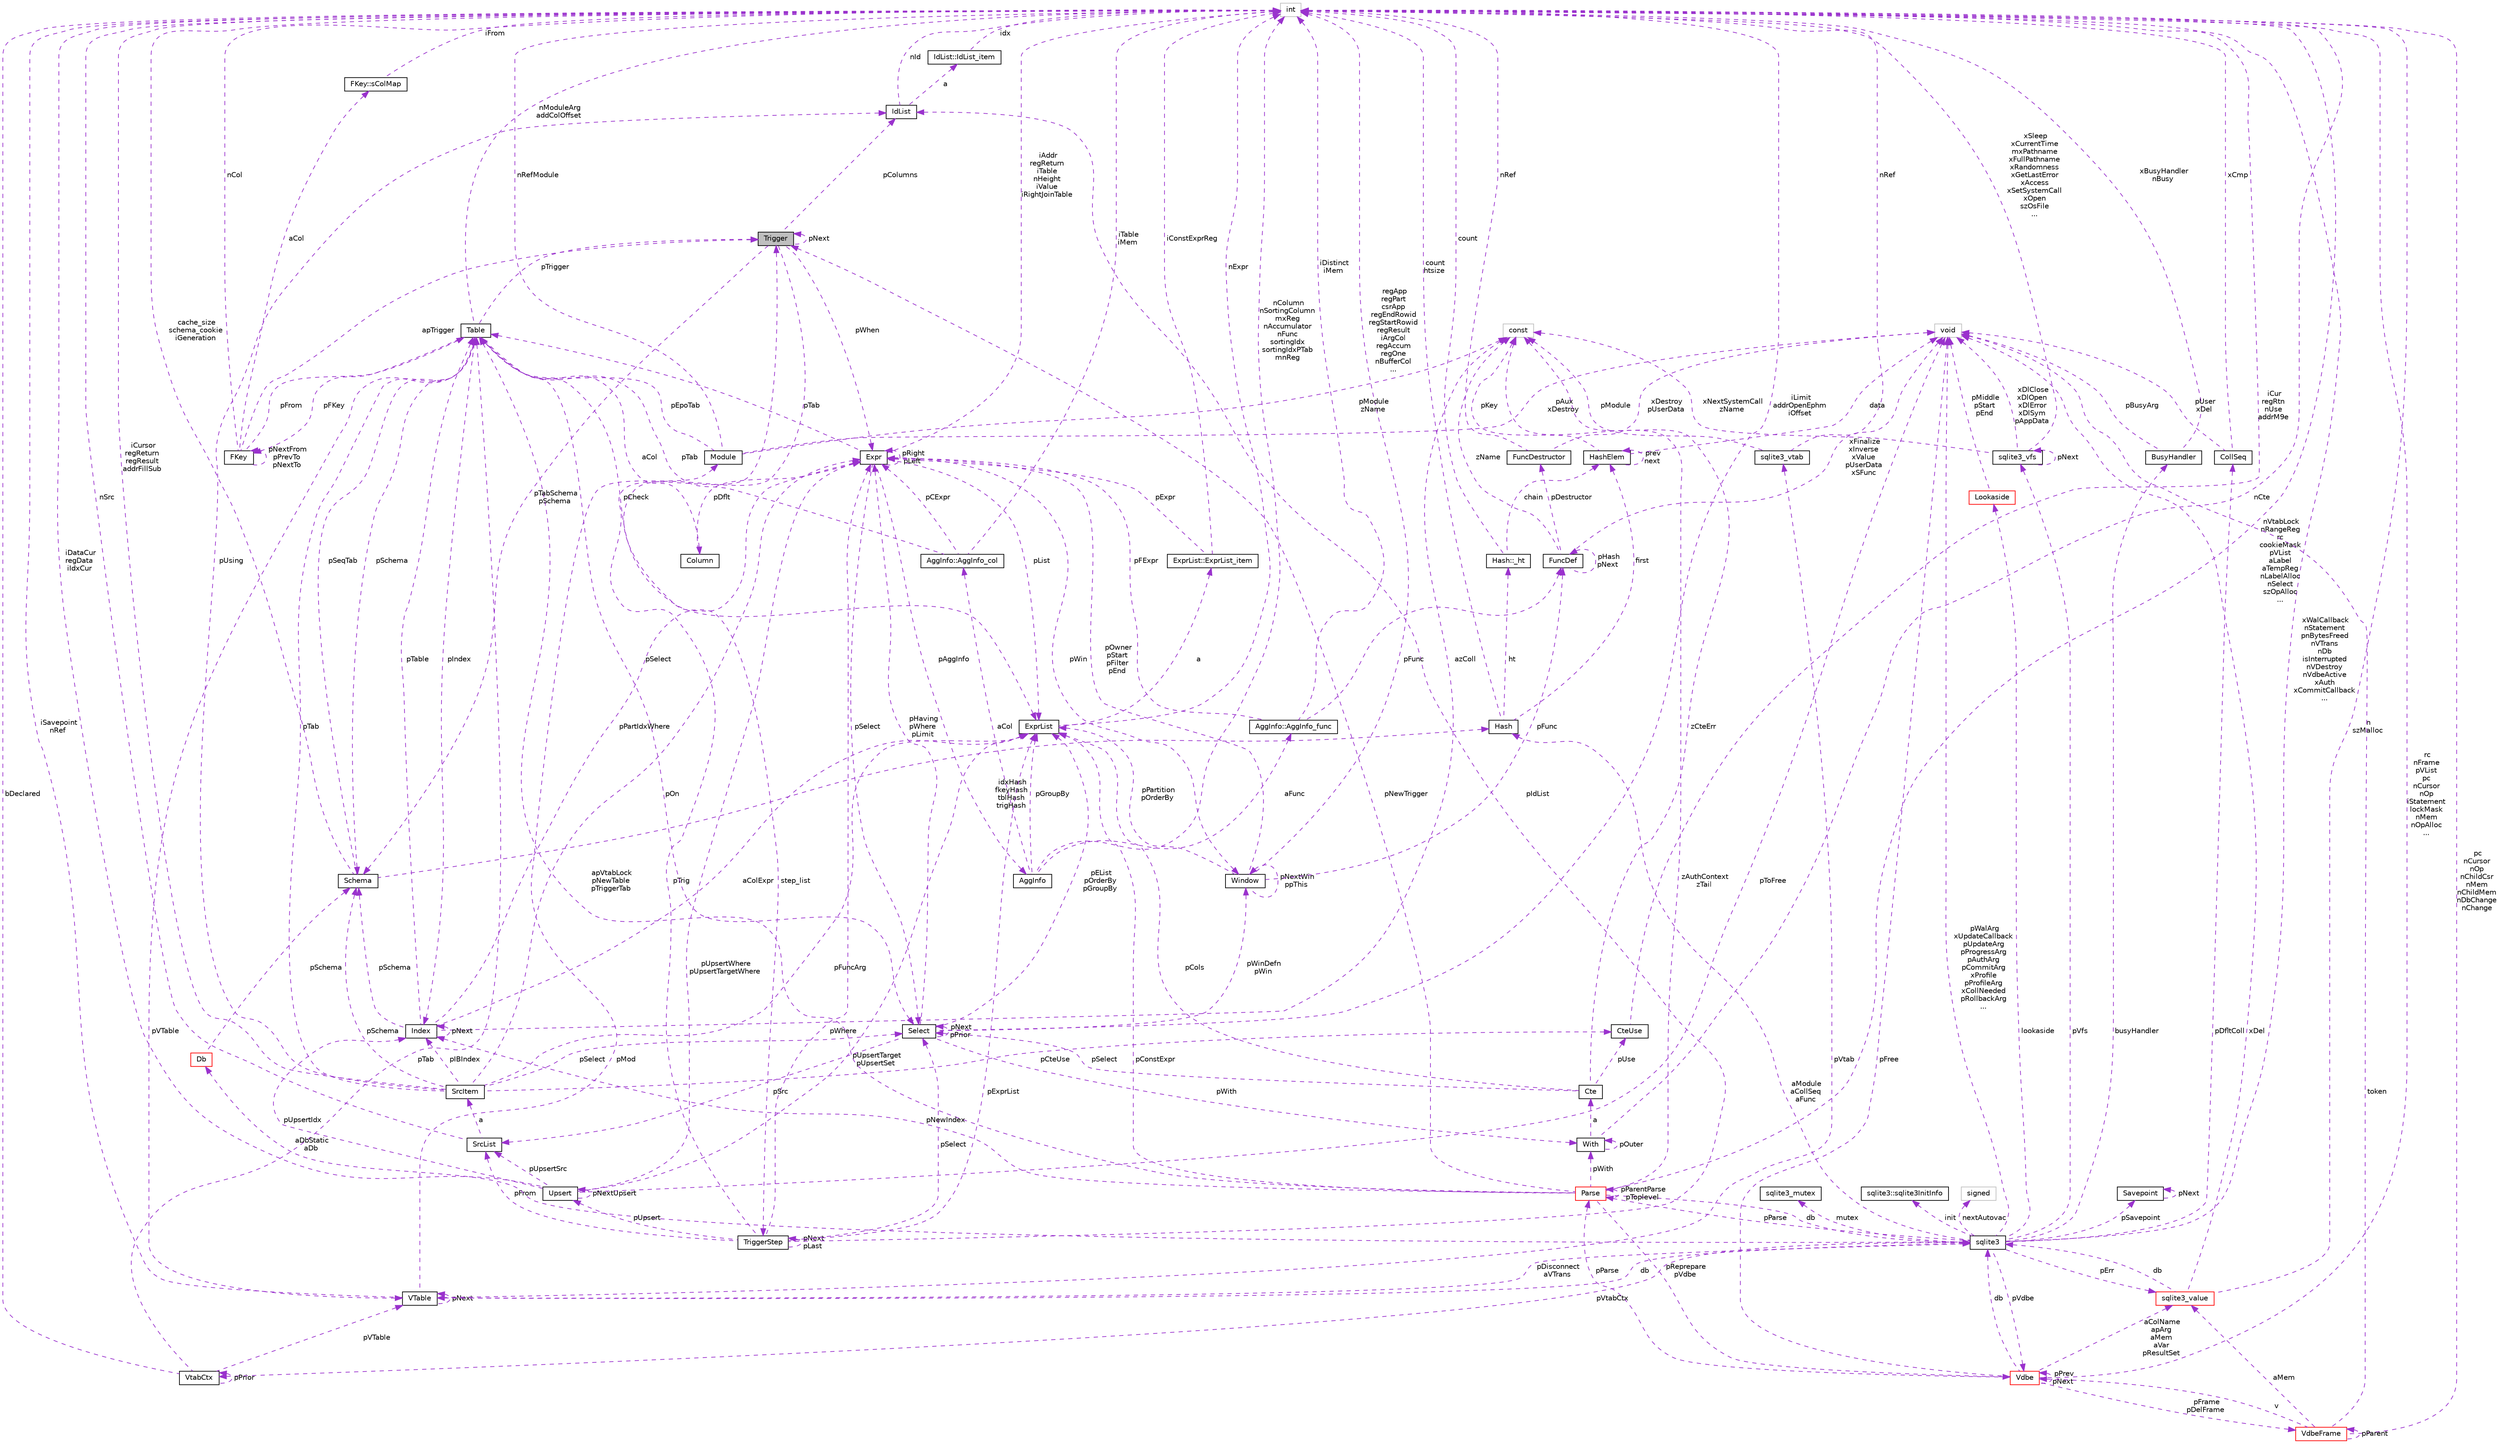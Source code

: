 digraph "Trigger"
{
 // LATEX_PDF_SIZE
  edge [fontname="Helvetica",fontsize="10",labelfontname="Helvetica",labelfontsize="10"];
  node [fontname="Helvetica",fontsize="10",shape=record];
  Node1 [label="Trigger",height=0.2,width=0.4,color="black", fillcolor="grey75", style="filled", fontcolor="black",tooltip=" "];
  Node2 -> Node1 [dir="back",color="darkorchid3",fontsize="10",style="dashed",label=" step_list" ,fontname="Helvetica"];
  Node2 [label="TriggerStep",height=0.2,width=0.4,color="black", fillcolor="white", style="filled",URL="$structTriggerStep.html",tooltip=" "];
  Node2 -> Node2 [dir="back",color="darkorchid3",fontsize="10",style="dashed",label=" pNext\npLast" ,fontname="Helvetica"];
  Node3 -> Node2 [dir="back",color="darkorchid3",fontsize="10",style="dashed",label=" pWhere" ,fontname="Helvetica"];
  Node3 [label="Expr",height=0.2,width=0.4,color="black", fillcolor="white", style="filled",URL="$structExpr.html",tooltip=" "];
  Node4 -> Node3 [dir="back",color="darkorchid3",fontsize="10",style="dashed",label=" pAggInfo" ,fontname="Helvetica"];
  Node4 [label="AggInfo",height=0.2,width=0.4,color="black", fillcolor="white", style="filled",URL="$structAggInfo.html",tooltip=" "];
  Node5 -> Node4 [dir="back",color="darkorchid3",fontsize="10",style="dashed",label=" aCol" ,fontname="Helvetica"];
  Node5 [label="AggInfo::AggInfo_col",height=0.2,width=0.4,color="black", fillcolor="white", style="filled",URL="$structAggInfo_1_1AggInfo__col.html",tooltip=" "];
  Node3 -> Node5 [dir="back",color="darkorchid3",fontsize="10",style="dashed",label=" pCExpr" ,fontname="Helvetica"];
  Node6 -> Node5 [dir="back",color="darkorchid3",fontsize="10",style="dashed",label=" iTable\niMem" ,fontname="Helvetica"];
  Node6 [label="int",height=0.2,width=0.4,color="grey75", fillcolor="white", style="filled",tooltip=" "];
  Node7 -> Node5 [dir="back",color="darkorchid3",fontsize="10",style="dashed",label=" pTab" ,fontname="Helvetica"];
  Node7 [label="Table",height=0.2,width=0.4,color="black", fillcolor="white", style="filled",URL="$structTable.html",tooltip=" "];
  Node8 -> Node7 [dir="back",color="darkorchid3",fontsize="10",style="dashed",label=" pSchema" ,fontname="Helvetica"];
  Node8 [label="Schema",height=0.2,width=0.4,color="black", fillcolor="white", style="filled",URL="$structSchema.html",tooltip=" "];
  Node6 -> Node8 [dir="back",color="darkorchid3",fontsize="10",style="dashed",label=" cache_size\nschema_cookie\niGeneration" ,fontname="Helvetica"];
  Node7 -> Node8 [dir="back",color="darkorchid3",fontsize="10",style="dashed",label=" pSeqTab" ,fontname="Helvetica"];
  Node9 -> Node8 [dir="back",color="darkorchid3",fontsize="10",style="dashed",label=" idxHash\nfkeyHash\ntblHash\ntrigHash" ,fontname="Helvetica"];
  Node9 [label="Hash",height=0.2,width=0.4,color="black", fillcolor="white", style="filled",URL="$structHash.html",tooltip=" "];
  Node10 -> Node9 [dir="back",color="darkorchid3",fontsize="10",style="dashed",label=" ht" ,fontname="Helvetica"];
  Node10 [label="Hash::_ht",height=0.2,width=0.4,color="black", fillcolor="white", style="filled",URL="$structHash_1_1__ht.html",tooltip=" "];
  Node6 -> Node10 [dir="back",color="darkorchid3",fontsize="10",style="dashed",label=" count" ,fontname="Helvetica"];
  Node11 -> Node10 [dir="back",color="darkorchid3",fontsize="10",style="dashed",label=" chain" ,fontname="Helvetica"];
  Node11 [label="HashElem",height=0.2,width=0.4,color="black", fillcolor="white", style="filled",URL="$structHashElem.html",tooltip=" "];
  Node12 -> Node11 [dir="back",color="darkorchid3",fontsize="10",style="dashed",label=" data" ,fontname="Helvetica"];
  Node12 [label="void",height=0.2,width=0.4,color="grey75", fillcolor="white", style="filled",tooltip=" "];
  Node11 -> Node11 [dir="back",color="darkorchid3",fontsize="10",style="dashed",label=" prev\nnext" ,fontname="Helvetica"];
  Node13 -> Node11 [dir="back",color="darkorchid3",fontsize="10",style="dashed",label=" pKey" ,fontname="Helvetica"];
  Node13 [label="const",height=0.2,width=0.4,color="grey75", fillcolor="white", style="filled",tooltip=" "];
  Node6 -> Node9 [dir="back",color="darkorchid3",fontsize="10",style="dashed",label=" count\nhtsize" ,fontname="Helvetica"];
  Node11 -> Node9 [dir="back",color="darkorchid3",fontsize="10",style="dashed",label=" first" ,fontname="Helvetica"];
  Node14 -> Node7 [dir="back",color="darkorchid3",fontsize="10",style="dashed",label=" aCol" ,fontname="Helvetica"];
  Node14 [label="Column",height=0.2,width=0.4,color="black", fillcolor="white", style="filled",URL="$structColumn.html",tooltip=" "];
  Node3 -> Node14 [dir="back",color="darkorchid3",fontsize="10",style="dashed",label=" pDflt" ,fontname="Helvetica"];
  Node15 -> Node7 [dir="back",color="darkorchid3",fontsize="10",style="dashed",label=" pFKey" ,fontname="Helvetica"];
  Node15 [label="FKey",height=0.2,width=0.4,color="black", fillcolor="white", style="filled",URL="$structFKey.html",tooltip=" "];
  Node16 -> Node15 [dir="back",color="darkorchid3",fontsize="10",style="dashed",label=" aCol" ,fontname="Helvetica"];
  Node16 [label="FKey::sColMap",height=0.2,width=0.4,color="black", fillcolor="white", style="filled",URL="$structFKey_1_1sColMap.html",tooltip=" "];
  Node6 -> Node16 [dir="back",color="darkorchid3",fontsize="10",style="dashed",label=" iFrom" ,fontname="Helvetica"];
  Node15 -> Node15 [dir="back",color="darkorchid3",fontsize="10",style="dashed",label=" pNextFrom\npPrevTo\npNextTo" ,fontname="Helvetica"];
  Node6 -> Node15 [dir="back",color="darkorchid3",fontsize="10",style="dashed",label=" nCol" ,fontname="Helvetica"];
  Node7 -> Node15 [dir="back",color="darkorchid3",fontsize="10",style="dashed",label=" pFrom" ,fontname="Helvetica"];
  Node1 -> Node15 [dir="back",color="darkorchid3",fontsize="10",style="dashed",label=" apTrigger" ,fontname="Helvetica"];
  Node17 -> Node7 [dir="back",color="darkorchid3",fontsize="10",style="dashed",label=" pVTable" ,fontname="Helvetica"];
  Node17 [label="VTable",height=0.2,width=0.4,color="black", fillcolor="white", style="filled",URL="$structVTable.html",tooltip=" "];
  Node18 -> Node17 [dir="back",color="darkorchid3",fontsize="10",style="dashed",label=" db" ,fontname="Helvetica"];
  Node18 [label="sqlite3",height=0.2,width=0.4,color="black", fillcolor="white", style="filled",URL="$structsqlite3.html",tooltip=" "];
  Node19 -> Node18 [dir="back",color="darkorchid3",fontsize="10",style="dashed",label=" pVdbe" ,fontname="Helvetica"];
  Node19 [label="Vdbe",height=0.2,width=0.4,color="red", fillcolor="white", style="filled",URL="$structVdbe.html",tooltip=" "];
  Node19 -> Node19 [dir="back",color="darkorchid3",fontsize="10",style="dashed",label=" pPrev\npNext" ,fontname="Helvetica"];
  Node18 -> Node19 [dir="back",color="darkorchid3",fontsize="10",style="dashed",label=" db" ,fontname="Helvetica"];
  Node12 -> Node19 [dir="back",color="darkorchid3",fontsize="10",style="dashed",label=" pFree" ,fontname="Helvetica"];
  Node20 -> Node19 [dir="back",color="darkorchid3",fontsize="10",style="dashed",label=" aColName\napArg\naMem\naVar\npResultSet" ,fontname="Helvetica"];
  Node20 [label="sqlite3_value",height=0.2,width=0.4,color="red", fillcolor="white", style="filled",URL="$structsqlite3__value.html",tooltip=" "];
  Node18 -> Node20 [dir="back",color="darkorchid3",fontsize="10",style="dashed",label=" db" ,fontname="Helvetica"];
  Node12 -> Node20 [dir="back",color="darkorchid3",fontsize="10",style="dashed",label=" xDel" ,fontname="Helvetica"];
  Node6 -> Node20 [dir="back",color="darkorchid3",fontsize="10",style="dashed",label=" n\nszMalloc" ,fontname="Helvetica"];
  Node24 -> Node19 [dir="back",color="darkorchid3",fontsize="10",style="dashed",label=" pFrame\npDelFrame" ,fontname="Helvetica"];
  Node24 [label="VdbeFrame",height=0.2,width=0.4,color="red", fillcolor="white", style="filled",URL="$structVdbeFrame.html",tooltip=" "];
  Node19 -> Node24 [dir="back",color="darkorchid3",fontsize="10",style="dashed",label=" v" ,fontname="Helvetica"];
  Node12 -> Node24 [dir="back",color="darkorchid3",fontsize="10",style="dashed",label=" token" ,fontname="Helvetica"];
  Node20 -> Node24 [dir="back",color="darkorchid3",fontsize="10",style="dashed",label=" aMem" ,fontname="Helvetica"];
  Node24 -> Node24 [dir="back",color="darkorchid3",fontsize="10",style="dashed",label=" pParent" ,fontname="Helvetica"];
  Node6 -> Node24 [dir="back",color="darkorchid3",fontsize="10",style="dashed",label=" pc\nnCursor\nnOp\nnChildCsr\nnMem\nnChildMem\nnDbChange\nnChange" ,fontname="Helvetica"];
  Node6 -> Node19 [dir="back",color="darkorchid3",fontsize="10",style="dashed",label=" rc\nnFrame\npVList\npc\nnCursor\nnOp\niStatement\nlockMask\nnMem\nnOpAlloc\n..." ,fontname="Helvetica"];
  Node64 -> Node19 [dir="back",color="darkorchid3",fontsize="10",style="dashed",label=" pParse" ,fontname="Helvetica"];
  Node64 [label="Parse",height=0.2,width=0.4,color="red", fillcolor="white", style="filled",URL="$structParse.html",tooltip=" "];
  Node19 -> Node64 [dir="back",color="darkorchid3",fontsize="10",style="dashed",label=" pReprepare\npVdbe" ,fontname="Helvetica"];
  Node18 -> Node64 [dir="back",color="darkorchid3",fontsize="10",style="dashed",label=" db" ,fontname="Helvetica"];
  Node81 -> Node64 [dir="back",color="darkorchid3",fontsize="10",style="dashed",label=" pWith" ,fontname="Helvetica"];
  Node81 [label="With",height=0.2,width=0.4,color="black", fillcolor="white", style="filled",URL="$structWith.html",tooltip=" "];
  Node82 -> Node81 [dir="back",color="darkorchid3",fontsize="10",style="dashed",label=" a" ,fontname="Helvetica"];
  Node82 [label="Cte",height=0.2,width=0.4,color="black", fillcolor="white", style="filled",URL="$structCte.html",tooltip=" "];
  Node83 -> Node82 [dir="back",color="darkorchid3",fontsize="10",style="dashed",label=" pUse" ,fontname="Helvetica"];
  Node83 [label="CteUse",height=0.2,width=0.4,color="black", fillcolor="white", style="filled",URL="$structCteUse.html",tooltip=" "];
  Node6 -> Node83 [dir="back",color="darkorchid3",fontsize="10",style="dashed",label=" iCur\nregRtn\nnUse\naddrM9e" ,fontname="Helvetica"];
  Node84 -> Node82 [dir="back",color="darkorchid3",fontsize="10",style="dashed",label=" pSelect" ,fontname="Helvetica"];
  Node84 [label="Select",height=0.2,width=0.4,color="black", fillcolor="white", style="filled",URL="$structSelect.html",tooltip=" "];
  Node3 -> Node84 [dir="back",color="darkorchid3",fontsize="10",style="dashed",label=" pHaving\npWhere\npLimit" ,fontname="Helvetica"];
  Node81 -> Node84 [dir="back",color="darkorchid3",fontsize="10",style="dashed",label=" pWith" ,fontname="Helvetica"];
  Node6 -> Node84 [dir="back",color="darkorchid3",fontsize="10",style="dashed",label=" iLimit\naddrOpenEphm\niOffset" ,fontname="Helvetica"];
  Node84 -> Node84 [dir="back",color="darkorchid3",fontsize="10",style="dashed",label=" pNext\npPrior" ,fontname="Helvetica"];
  Node85 -> Node84 [dir="back",color="darkorchid3",fontsize="10",style="dashed",label=" pSrc" ,fontname="Helvetica"];
  Node85 [label="SrcList",height=0.2,width=0.4,color="black", fillcolor="white", style="filled",URL="$structSrcList.html",tooltip=" "];
  Node86 -> Node85 [dir="back",color="darkorchid3",fontsize="10",style="dashed",label=" a" ,fontname="Helvetica"];
  Node86 [label="SrcItem",height=0.2,width=0.4,color="black", fillcolor="white", style="filled",URL="$structSrcItem.html",tooltip=" "];
  Node8 -> Node86 [dir="back",color="darkorchid3",fontsize="10",style="dashed",label=" pSchema" ,fontname="Helvetica"];
  Node83 -> Node86 [dir="back",color="darkorchid3",fontsize="10",style="dashed",label=" pCteUse" ,fontname="Helvetica"];
  Node3 -> Node86 [dir="back",color="darkorchid3",fontsize="10",style="dashed",label=" pOn" ,fontname="Helvetica"];
  Node87 -> Node86 [dir="back",color="darkorchid3",fontsize="10",style="dashed",label=" pUsing" ,fontname="Helvetica"];
  Node87 [label="IdList",height=0.2,width=0.4,color="black", fillcolor="white", style="filled",URL="$structIdList.html",tooltip=" "];
  Node88 -> Node87 [dir="back",color="darkorchid3",fontsize="10",style="dashed",label=" a" ,fontname="Helvetica"];
  Node88 [label="IdList::IdList_item",height=0.2,width=0.4,color="black", fillcolor="white", style="filled",URL="$structIdList_1_1IdList__item.html",tooltip=" "];
  Node6 -> Node88 [dir="back",color="darkorchid3",fontsize="10",style="dashed",label=" idx" ,fontname="Helvetica"];
  Node6 -> Node87 [dir="back",color="darkorchid3",fontsize="10",style="dashed",label=" nId" ,fontname="Helvetica"];
  Node6 -> Node86 [dir="back",color="darkorchid3",fontsize="10",style="dashed",label=" iCursor\nregReturn\nregResult\naddrFillSub" ,fontname="Helvetica"];
  Node7 -> Node86 [dir="back",color="darkorchid3",fontsize="10",style="dashed",label=" pTab" ,fontname="Helvetica"];
  Node84 -> Node86 [dir="back",color="darkorchid3",fontsize="10",style="dashed",label=" pSelect" ,fontname="Helvetica"];
  Node89 -> Node86 [dir="back",color="darkorchid3",fontsize="10",style="dashed",label=" pIBIndex" ,fontname="Helvetica"];
  Node89 [label="Index",height=0.2,width=0.4,color="black", fillcolor="white", style="filled",URL="$structIndex.html",tooltip=" "];
  Node8 -> Node89 [dir="back",color="darkorchid3",fontsize="10",style="dashed",label=" pSchema" ,fontname="Helvetica"];
  Node3 -> Node89 [dir="back",color="darkorchid3",fontsize="10",style="dashed",label=" pPartIdxWhere" ,fontname="Helvetica"];
  Node7 -> Node89 [dir="back",color="darkorchid3",fontsize="10",style="dashed",label=" pTable" ,fontname="Helvetica"];
  Node90 -> Node89 [dir="back",color="darkorchid3",fontsize="10",style="dashed",label=" aColExpr" ,fontname="Helvetica"];
  Node90 [label="ExprList",height=0.2,width=0.4,color="black", fillcolor="white", style="filled",URL="$structExprList.html",tooltip=" "];
  Node91 -> Node90 [dir="back",color="darkorchid3",fontsize="10",style="dashed",label=" a" ,fontname="Helvetica"];
  Node91 [label="ExprList::ExprList_item",height=0.2,width=0.4,color="black", fillcolor="white", style="filled",URL="$structExprList_1_1ExprList__item.html",tooltip=" "];
  Node3 -> Node91 [dir="back",color="darkorchid3",fontsize="10",style="dashed",label=" pExpr" ,fontname="Helvetica"];
  Node6 -> Node91 [dir="back",color="darkorchid3",fontsize="10",style="dashed",label=" iConstExprReg" ,fontname="Helvetica"];
  Node6 -> Node90 [dir="back",color="darkorchid3",fontsize="10",style="dashed",label=" nExpr" ,fontname="Helvetica"];
  Node13 -> Node89 [dir="back",color="darkorchid3",fontsize="10",style="dashed",label=" azColl" ,fontname="Helvetica"];
  Node89 -> Node89 [dir="back",color="darkorchid3",fontsize="10",style="dashed",label=" pNext" ,fontname="Helvetica"];
  Node90 -> Node86 [dir="back",color="darkorchid3",fontsize="10",style="dashed",label=" pFuncArg" ,fontname="Helvetica"];
  Node6 -> Node85 [dir="back",color="darkorchid3",fontsize="10",style="dashed",label=" nSrc" ,fontname="Helvetica"];
  Node90 -> Node84 [dir="back",color="darkorchid3",fontsize="10",style="dashed",label=" pEList\npOrderBy\npGroupBy" ,fontname="Helvetica"];
  Node92 -> Node84 [dir="back",color="darkorchid3",fontsize="10",style="dashed",label=" pWinDefn\npWin" ,fontname="Helvetica"];
  Node92 [label="Window",height=0.2,width=0.4,color="black", fillcolor="white", style="filled",URL="$structWindow.html",tooltip=" "];
  Node3 -> Node92 [dir="back",color="darkorchid3",fontsize="10",style="dashed",label=" pOwner\npStart\npFilter\npEnd" ,fontname="Helvetica"];
  Node6 -> Node92 [dir="back",color="darkorchid3",fontsize="10",style="dashed",label=" regApp\nregPart\ncsrApp\nregEndRowid\nregStartRowid\nregResult\niArgCol\nregAccum\nregOne\nnBufferCol\n..." ,fontname="Helvetica"];
  Node90 -> Node92 [dir="back",color="darkorchid3",fontsize="10",style="dashed",label=" pPartition\npOrderBy" ,fontname="Helvetica"];
  Node22 -> Node92 [dir="back",color="darkorchid3",fontsize="10",style="dashed",label=" pFunc" ,fontname="Helvetica"];
  Node22 [label="FuncDef",height=0.2,width=0.4,color="black", fillcolor="white", style="filled",URL="$structFuncDef.html",tooltip=" "];
  Node12 -> Node22 [dir="back",color="darkorchid3",fontsize="10",style="dashed",label=" xFinalize\nxInverse\nxValue\npUserData\nxSFunc" ,fontname="Helvetica"];
  Node23 -> Node22 [dir="back",color="darkorchid3",fontsize="10",style="dashed",label=" pDestructor" ,fontname="Helvetica"];
  Node23 [label="FuncDestructor",height=0.2,width=0.4,color="black", fillcolor="white", style="filled",URL="$structFuncDestructor.html",tooltip=" "];
  Node12 -> Node23 [dir="back",color="darkorchid3",fontsize="10",style="dashed",label=" xDestroy\npUserData" ,fontname="Helvetica"];
  Node6 -> Node23 [dir="back",color="darkorchid3",fontsize="10",style="dashed",label=" nRef" ,fontname="Helvetica"];
  Node13 -> Node22 [dir="back",color="darkorchid3",fontsize="10",style="dashed",label=" zName" ,fontname="Helvetica"];
  Node22 -> Node22 [dir="back",color="darkorchid3",fontsize="10",style="dashed",label=" pHash\npNext" ,fontname="Helvetica"];
  Node92 -> Node92 [dir="back",color="darkorchid3",fontsize="10",style="dashed",label=" pNextWin\nppThis" ,fontname="Helvetica"];
  Node13 -> Node82 [dir="back",color="darkorchid3",fontsize="10",style="dashed",label=" zCteErr" ,fontname="Helvetica"];
  Node90 -> Node82 [dir="back",color="darkorchid3",fontsize="10",style="dashed",label=" pCols" ,fontname="Helvetica"];
  Node81 -> Node81 [dir="back",color="darkorchid3",fontsize="10",style="dashed",label=" pOuter" ,fontname="Helvetica"];
  Node6 -> Node81 [dir="back",color="darkorchid3",fontsize="10",style="dashed",label=" nCte" ,fontname="Helvetica"];
  Node6 -> Node64 [dir="back",color="darkorchid3",fontsize="10",style="dashed",label=" nVtabLock\nnRangeReg\nrc\ncookieMask\npVList\naLabel\naTempReg\nnLabelAlloc\nnSelect\nszOpAlloc\n..." ,fontname="Helvetica"];
  Node7 -> Node64 [dir="back",color="darkorchid3",fontsize="10",style="dashed",label=" apVtabLock\npNewTable\npTriggerTab" ,fontname="Helvetica"];
  Node1 -> Node64 [dir="back",color="darkorchid3",fontsize="10",style="dashed",label=" pNewTrigger" ,fontname="Helvetica"];
  Node89 -> Node64 [dir="back",color="darkorchid3",fontsize="10",style="dashed",label=" pNewIndex" ,fontname="Helvetica"];
  Node13 -> Node64 [dir="back",color="darkorchid3",fontsize="10",style="dashed",label=" zAuthContext\nzTail" ,fontname="Helvetica"];
  Node90 -> Node64 [dir="back",color="darkorchid3",fontsize="10",style="dashed",label=" pConstExpr" ,fontname="Helvetica"];
  Node64 -> Node64 [dir="back",color="darkorchid3",fontsize="10",style="dashed",label=" pParentParse\npToplevel" ,fontname="Helvetica"];
  Node97 -> Node18 [dir="back",color="darkorchid3",fontsize="10",style="dashed",label=" pSavepoint" ,fontname="Helvetica"];
  Node97 [label="Savepoint",height=0.2,width=0.4,color="black", fillcolor="white", style="filled",URL="$structSavepoint.html",tooltip=" "];
  Node97 -> Node97 [dir="back",color="darkorchid3",fontsize="10",style="dashed",label=" pNext" ,fontname="Helvetica"];
  Node12 -> Node18 [dir="back",color="darkorchid3",fontsize="10",style="dashed",label=" pWalArg\nxUpdateCallback\npUpdateArg\npProgressArg\npAuthArg\npCommitArg\nxProfile\npProfileArg\nxCollNeeded\npRollbackArg\n..." ,fontname="Helvetica"];
  Node98 -> Node18 [dir="back",color="darkorchid3",fontsize="10",style="dashed",label=" lookaside" ,fontname="Helvetica"];
  Node98 [label="Lookaside",height=0.2,width=0.4,color="red", fillcolor="white", style="filled",URL="$structLookaside.html",tooltip=" "];
  Node12 -> Node98 [dir="back",color="darkorchid3",fontsize="10",style="dashed",label=" pMiddle\npStart\npEnd" ,fontname="Helvetica"];
  Node20 -> Node18 [dir="back",color="darkorchid3",fontsize="10",style="dashed",label=" pErr" ,fontname="Helvetica"];
  Node31 -> Node18 [dir="back",color="darkorchid3",fontsize="10",style="dashed",label=" mutex" ,fontname="Helvetica"];
  Node31 [label="sqlite3_mutex",height=0.2,width=0.4,color="black", fillcolor="white", style="filled",URL="$structsqlite3__mutex.html",tooltip=" "];
  Node41 -> Node18 [dir="back",color="darkorchid3",fontsize="10",style="dashed",label=" pVfs" ,fontname="Helvetica"];
  Node41 [label="sqlite3_vfs",height=0.2,width=0.4,color="black", fillcolor="white", style="filled",URL="$structsqlite3__vfs.html",tooltip=" "];
  Node12 -> Node41 [dir="back",color="darkorchid3",fontsize="10",style="dashed",label=" xDlClose\nxDlOpen\nxDlError\nxDlSym\npAppData" ,fontname="Helvetica"];
  Node41 -> Node41 [dir="back",color="darkorchid3",fontsize="10",style="dashed",label=" pNext" ,fontname="Helvetica"];
  Node6 -> Node41 [dir="back",color="darkorchid3",fontsize="10",style="dashed",label=" xSleep\nxCurrentTime\nmxPathname\nxFullPathname\nxRandomness\nxGetLastError\nxAccess\nxSetSystemCall\nxOpen\nszOsFile\n..." ,fontname="Helvetica"];
  Node13 -> Node41 [dir="back",color="darkorchid3",fontsize="10",style="dashed",label=" xNextSystemCall\nzName" ,fontname="Helvetica"];
  Node100 -> Node18 [dir="back",color="darkorchid3",fontsize="10",style="dashed",label=" init" ,fontname="Helvetica"];
  Node100 [label="sqlite3::sqlite3InitInfo",height=0.2,width=0.4,color="black", fillcolor="white", style="filled",URL="$structsqlite3_1_1sqlite3InitInfo.html",tooltip=" "];
  Node101 -> Node18 [dir="back",color="darkorchid3",fontsize="10",style="dashed",label=" busyHandler" ,fontname="Helvetica"];
  Node101 [label="BusyHandler",height=0.2,width=0.4,color="black", fillcolor="white", style="filled",URL="$structBusyHandler.html",tooltip=" "];
  Node12 -> Node101 [dir="back",color="darkorchid3",fontsize="10",style="dashed",label=" pBusyArg" ,fontname="Helvetica"];
  Node6 -> Node101 [dir="back",color="darkorchid3",fontsize="10",style="dashed",label=" xBusyHandler\nnBusy" ,fontname="Helvetica"];
  Node102 -> Node18 [dir="back",color="darkorchid3",fontsize="10",style="dashed",label=" pVtabCtx" ,fontname="Helvetica"];
  Node102 [label="VtabCtx",height=0.2,width=0.4,color="black", fillcolor="white", style="filled",URL="$structVtabCtx.html",tooltip=" "];
  Node102 -> Node102 [dir="back",color="darkorchid3",fontsize="10",style="dashed",label=" pPrior" ,fontname="Helvetica"];
  Node6 -> Node102 [dir="back",color="darkorchid3",fontsize="10",style="dashed",label=" bDeclared" ,fontname="Helvetica"];
  Node17 -> Node102 [dir="back",color="darkorchid3",fontsize="10",style="dashed",label=" pVTable" ,fontname="Helvetica"];
  Node7 -> Node102 [dir="back",color="darkorchid3",fontsize="10",style="dashed",label=" pTab" ,fontname="Helvetica"];
  Node46 -> Node18 [dir="back",color="darkorchid3",fontsize="10",style="dashed",label=" pDfltColl" ,fontname="Helvetica"];
  Node46 [label="CollSeq",height=0.2,width=0.4,color="black", fillcolor="white", style="filled",URL="$structCollSeq.html",tooltip=" "];
  Node12 -> Node46 [dir="back",color="darkorchid3",fontsize="10",style="dashed",label=" pUser\nxDel" ,fontname="Helvetica"];
  Node6 -> Node46 [dir="back",color="darkorchid3",fontsize="10",style="dashed",label=" xCmp" ,fontname="Helvetica"];
  Node17 -> Node18 [dir="back",color="darkorchid3",fontsize="10",style="dashed",label=" pDisconnect\naVTrans" ,fontname="Helvetica"];
  Node6 -> Node18 [dir="back",color="darkorchid3",fontsize="10",style="dashed",label=" xWalCallback\nnStatement\npnBytesFreed\nnVTrans\nnDb\nisInterrupted\nnVDestroy\nnVdbeActive\nxAuth\nxCommitCallback\n..." ,fontname="Helvetica"];
  Node63 -> Node18 [dir="back",color="darkorchid3",fontsize="10",style="dashed",label=" nextAutovac" ,fontname="Helvetica"];
  Node63 [label="signed",height=0.2,width=0.4,color="grey75", fillcolor="white", style="filled",tooltip=" "];
  Node103 -> Node18 [dir="back",color="darkorchid3",fontsize="10",style="dashed",label=" aDbStatic\naDb" ,fontname="Helvetica"];
  Node103 [label="Db",height=0.2,width=0.4,color="red", fillcolor="white", style="filled",URL="$structDb.html",tooltip=" "];
  Node8 -> Node103 [dir="back",color="darkorchid3",fontsize="10",style="dashed",label=" pSchema" ,fontname="Helvetica"];
  Node9 -> Node18 [dir="back",color="darkorchid3",fontsize="10",style="dashed",label=" aModule\naCollSeq\naFunc" ,fontname="Helvetica"];
  Node64 -> Node18 [dir="back",color="darkorchid3",fontsize="10",style="dashed",label=" pParse" ,fontname="Helvetica"];
  Node17 -> Node17 [dir="back",color="darkorchid3",fontsize="10",style="dashed",label=" pNext" ,fontname="Helvetica"];
  Node6 -> Node17 [dir="back",color="darkorchid3",fontsize="10",style="dashed",label=" iSavepoint\nnRef" ,fontname="Helvetica"];
  Node104 -> Node17 [dir="back",color="darkorchid3",fontsize="10",style="dashed",label=" pMod" ,fontname="Helvetica"];
  Node104 [label="Module",height=0.2,width=0.4,color="black", fillcolor="white", style="filled",URL="$structModule.html",tooltip=" "];
  Node12 -> Node104 [dir="back",color="darkorchid3",fontsize="10",style="dashed",label=" pAux\nxDestroy" ,fontname="Helvetica"];
  Node6 -> Node104 [dir="back",color="darkorchid3",fontsize="10",style="dashed",label=" nRefModule" ,fontname="Helvetica"];
  Node7 -> Node104 [dir="back",color="darkorchid3",fontsize="10",style="dashed",label=" pEpoTab" ,fontname="Helvetica"];
  Node13 -> Node104 [dir="back",color="darkorchid3",fontsize="10",style="dashed",label=" pModule\nzName" ,fontname="Helvetica"];
  Node48 -> Node17 [dir="back",color="darkorchid3",fontsize="10",style="dashed",label=" pVtab" ,fontname="Helvetica"];
  Node48 [label="sqlite3_vtab",height=0.2,width=0.4,color="black", fillcolor="white", style="filled",URL="$structsqlite3__vtab.html",tooltip=" "];
  Node6 -> Node48 [dir="back",color="darkorchid3",fontsize="10",style="dashed",label=" nRef" ,fontname="Helvetica"];
  Node13 -> Node48 [dir="back",color="darkorchid3",fontsize="10",style="dashed",label=" pModule" ,fontname="Helvetica"];
  Node6 -> Node7 [dir="back",color="darkorchid3",fontsize="10",style="dashed",label=" nModuleArg\naddColOffset" ,fontname="Helvetica"];
  Node1 -> Node7 [dir="back",color="darkorchid3",fontsize="10",style="dashed",label=" pTrigger" ,fontname="Helvetica"];
  Node84 -> Node7 [dir="back",color="darkorchid3",fontsize="10",style="dashed",label=" pSelect" ,fontname="Helvetica"];
  Node90 -> Node7 [dir="back",color="darkorchid3",fontsize="10",style="dashed",label=" pCheck" ,fontname="Helvetica"];
  Node89 -> Node7 [dir="back",color="darkorchid3",fontsize="10",style="dashed",label=" pIndex" ,fontname="Helvetica"];
  Node6 -> Node4 [dir="back",color="darkorchid3",fontsize="10",style="dashed",label=" nColumn\nnSortingColumn\nmxReg\nnAccumulator\nnFunc\nsortingIdx\nsortingIdxPTab\nmnReg" ,fontname="Helvetica"];
  Node105 -> Node4 [dir="back",color="darkorchid3",fontsize="10",style="dashed",label=" aFunc" ,fontname="Helvetica"];
  Node105 [label="AggInfo::AggInfo_func",height=0.2,width=0.4,color="black", fillcolor="white", style="filled",URL="$structAggInfo_1_1AggInfo__func.html",tooltip=" "];
  Node3 -> Node105 [dir="back",color="darkorchid3",fontsize="10",style="dashed",label=" pFExpr" ,fontname="Helvetica"];
  Node6 -> Node105 [dir="back",color="darkorchid3",fontsize="10",style="dashed",label=" iDistinct\niMem" ,fontname="Helvetica"];
  Node22 -> Node105 [dir="back",color="darkorchid3",fontsize="10",style="dashed",label=" pFunc" ,fontname="Helvetica"];
  Node90 -> Node4 [dir="back",color="darkorchid3",fontsize="10",style="dashed",label=" pGroupBy" ,fontname="Helvetica"];
  Node3 -> Node3 [dir="back",color="darkorchid3",fontsize="10",style="dashed",label=" pRight\npLeft" ,fontname="Helvetica"];
  Node6 -> Node3 [dir="back",color="darkorchid3",fontsize="10",style="dashed",label=" iAddr\nregReturn\niTable\nnHeight\niValue\niRightJoinTable" ,fontname="Helvetica"];
  Node7 -> Node3 [dir="back",color="darkorchid3",fontsize="10",style="dashed",label=" pTab" ,fontname="Helvetica"];
  Node84 -> Node3 [dir="back",color="darkorchid3",fontsize="10",style="dashed",label=" pSelect" ,fontname="Helvetica"];
  Node90 -> Node3 [dir="back",color="darkorchid3",fontsize="10",style="dashed",label=" pList" ,fontname="Helvetica"];
  Node92 -> Node3 [dir="back",color="darkorchid3",fontsize="10",style="dashed",label=" pWin" ,fontname="Helvetica"];
  Node87 -> Node2 [dir="back",color="darkorchid3",fontsize="10",style="dashed",label=" pIdList" ,fontname="Helvetica"];
  Node84 -> Node2 [dir="back",color="darkorchid3",fontsize="10",style="dashed",label=" pSelect" ,fontname="Helvetica"];
  Node1 -> Node2 [dir="back",color="darkorchid3",fontsize="10",style="dashed",label=" pTrig" ,fontname="Helvetica"];
  Node85 -> Node2 [dir="back",color="darkorchid3",fontsize="10",style="dashed",label=" pFrom" ,fontname="Helvetica"];
  Node90 -> Node2 [dir="back",color="darkorchid3",fontsize="10",style="dashed",label=" pExprList" ,fontname="Helvetica"];
  Node106 -> Node2 [dir="back",color="darkorchid3",fontsize="10",style="dashed",label=" pUpsert" ,fontname="Helvetica"];
  Node106 [label="Upsert",height=0.2,width=0.4,color="black", fillcolor="white", style="filled",URL="$structUpsert.html",tooltip=" "];
  Node3 -> Node106 [dir="back",color="darkorchid3",fontsize="10",style="dashed",label=" pUpsertWhere\npUpsertTargetWhere" ,fontname="Helvetica"];
  Node12 -> Node106 [dir="back",color="darkorchid3",fontsize="10",style="dashed",label=" pToFree" ,fontname="Helvetica"];
  Node6 -> Node106 [dir="back",color="darkorchid3",fontsize="10",style="dashed",label=" iDataCur\nregData\niIdxCur" ,fontname="Helvetica"];
  Node85 -> Node106 [dir="back",color="darkorchid3",fontsize="10",style="dashed",label=" pUpsertSrc" ,fontname="Helvetica"];
  Node89 -> Node106 [dir="back",color="darkorchid3",fontsize="10",style="dashed",label=" pUpsertIdx" ,fontname="Helvetica"];
  Node90 -> Node106 [dir="back",color="darkorchid3",fontsize="10",style="dashed",label=" pUpsertTarget\npUpsertSet" ,fontname="Helvetica"];
  Node106 -> Node106 [dir="back",color="darkorchid3",fontsize="10",style="dashed",label=" pNextUpsert" ,fontname="Helvetica"];
  Node8 -> Node1 [dir="back",color="darkorchid3",fontsize="10",style="dashed",label=" pTabSchema\npSchema" ,fontname="Helvetica"];
  Node3 -> Node1 [dir="back",color="darkorchid3",fontsize="10",style="dashed",label=" pWhen" ,fontname="Helvetica"];
  Node87 -> Node1 [dir="back",color="darkorchid3",fontsize="10",style="dashed",label=" pColumns" ,fontname="Helvetica"];
  Node1 -> Node1 [dir="back",color="darkorchid3",fontsize="10",style="dashed",label=" pNext" ,fontname="Helvetica"];
}

